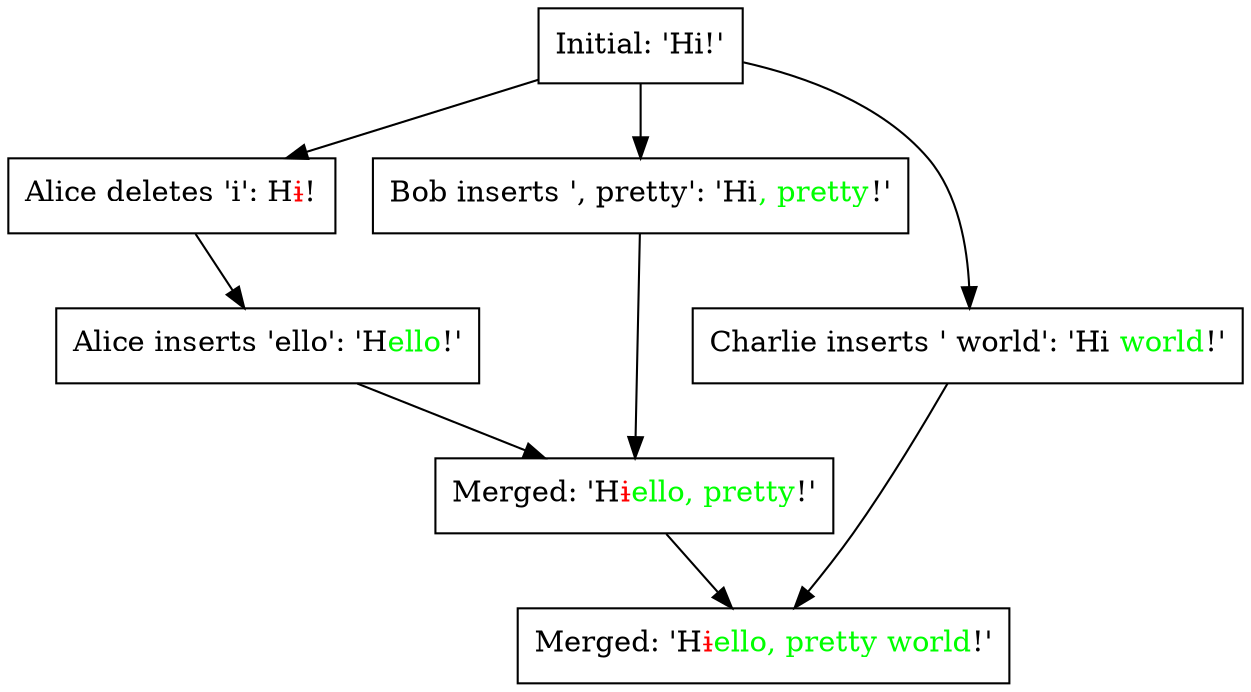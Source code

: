 digraph introduction {
  node [shape=box]
  //node [fontname=Arial];
  initial [label="Initial: 'Hi!'"]
  alice_rev0 [label=<Alice deletes 'i': H<font color='red'><s>i</s></font>!>]
  alice_rev1 [label=<Alice inserts 'ello': 'H<font color='green'>ello</font>!'>]
  bob_rev0 [label=<Bob inserts ', pretty': 'Hi<font color='green'>, pretty</font>!'>]
  charlie_rev0 [label=<Charlie inserts ' world': 'Hi <font color='green'>world</font>!'>]
  merged1 [label=<Merged: 'H<font color='red'><s>i</s></font><font color='green'>ello, pretty</font>!'>]
  merged2 [label=<Merged: 'H<font color='red'><s>i</s></font><font color='green'>ello, pretty world</font>!'>]

  initial -> alice_rev0 -> alice_rev1 -> merged1;
  initial -> bob_rev0 -> merged1;
  merged1 -> merged2
  initial -> charlie_rev0 -> merged2
}
